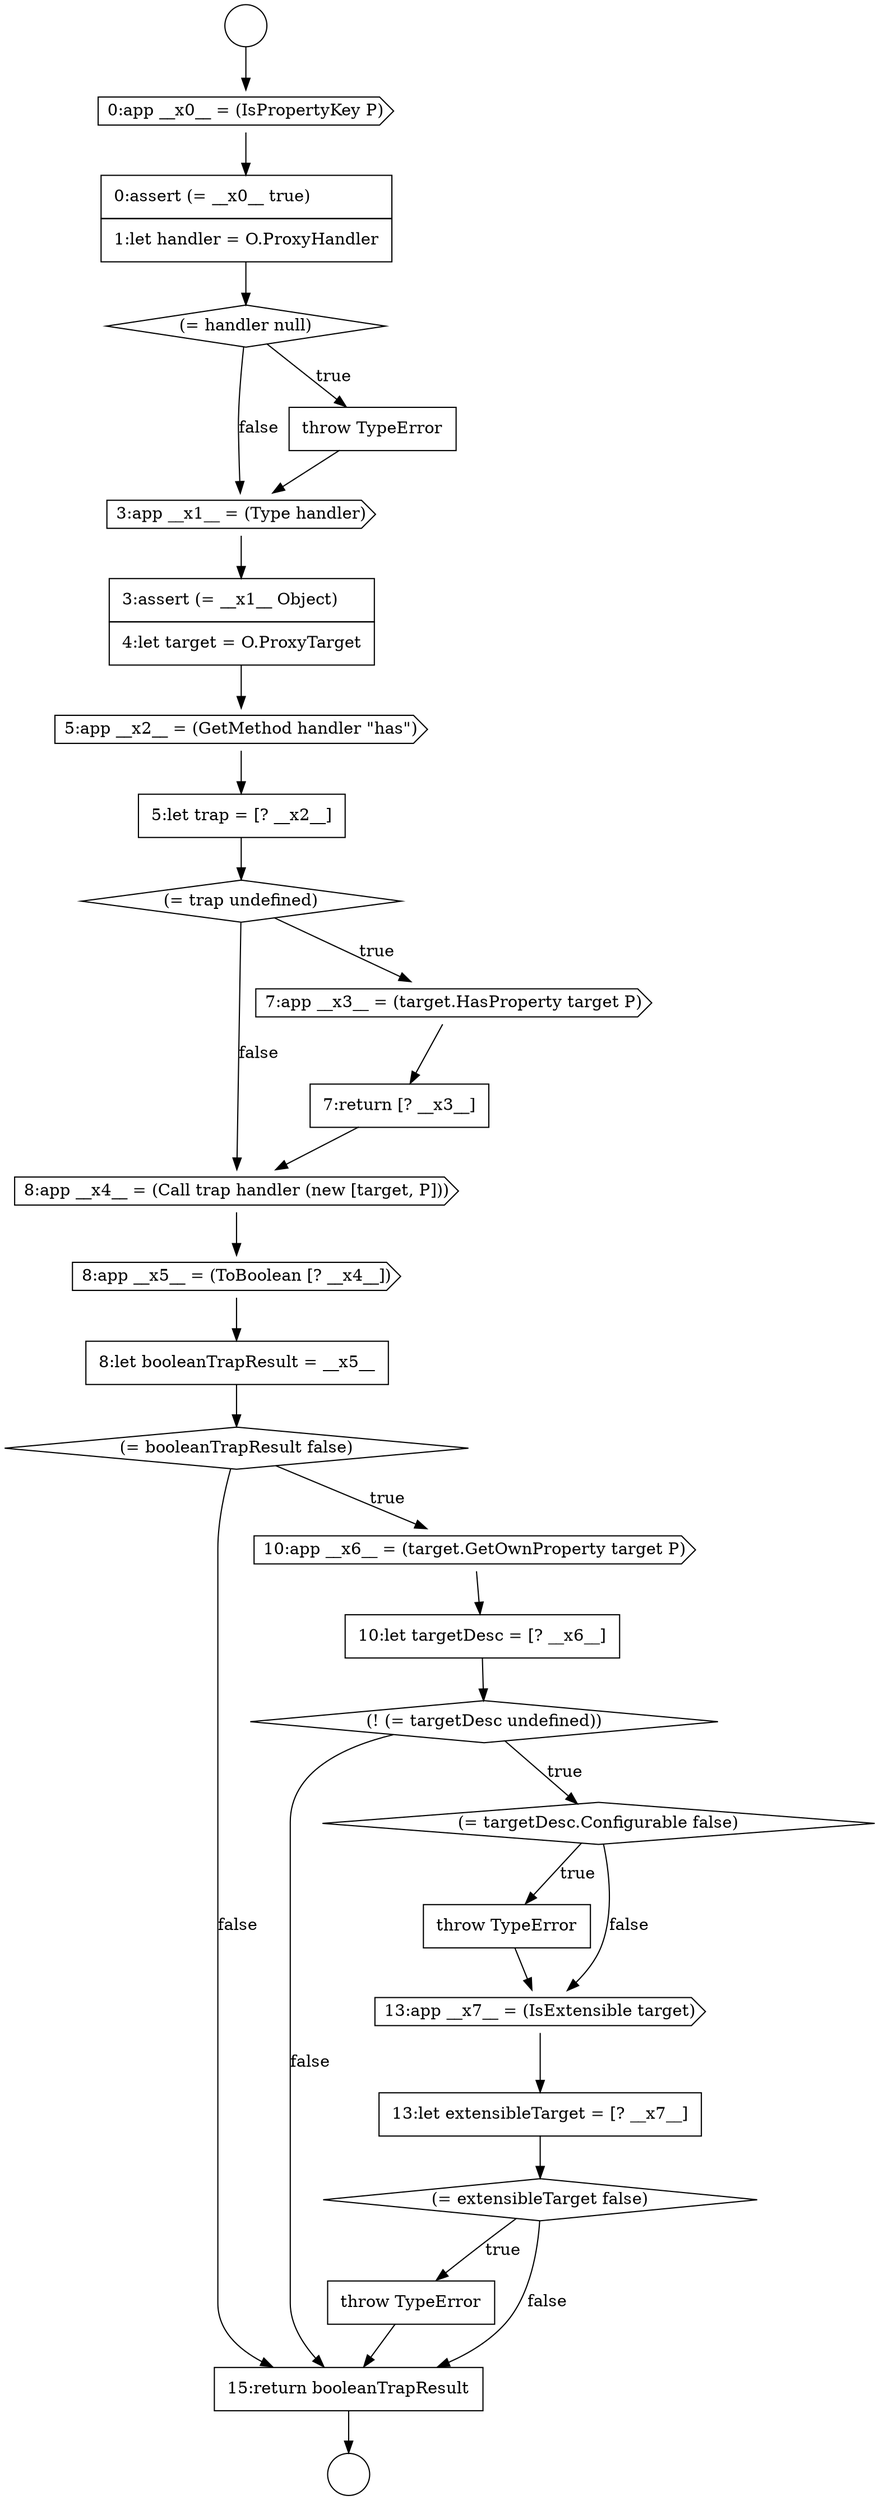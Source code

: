 digraph {
  node3053 [shape=none, margin=0, label=<<font color="black">
    <table border="0" cellborder="1" cellspacing="0" cellpadding="10">
      <tr><td align="left">throw TypeError</td></tr>
    </table>
  </font>> color="black" fillcolor="white" style=filled]
  node3040 [shape=none, margin=0, label=<<font color="black">
    <table border="0" cellborder="1" cellspacing="0" cellpadding="10">
      <tr><td align="left">7:return [? __x3__]</td></tr>
    </table>
  </font>> color="black" fillcolor="white" style=filled]
  node3036 [shape=cds, label=<<font color="black">5:app __x2__ = (GetMethod handler &quot;has&quot;)</font>> color="black" fillcolor="white" style=filled]
  node3032 [shape=diamond, label=<<font color="black">(= handler null)</font>> color="black" fillcolor="white" style=filled]
  node3042 [shape=cds, label=<<font color="black">8:app __x5__ = (ToBoolean [? __x4__])</font>> color="black" fillcolor="white" style=filled]
  node3051 [shape=none, margin=0, label=<<font color="black">
    <table border="0" cellborder="1" cellspacing="0" cellpadding="10">
      <tr><td align="left">13:let extensibleTarget = [? __x7__]</td></tr>
    </table>
  </font>> color="black" fillcolor="white" style=filled]
  node3038 [shape=diamond, label=<<font color="black">(= trap undefined)</font>> color="black" fillcolor="white" style=filled]
  node3034 [shape=cds, label=<<font color="black">3:app __x1__ = (Type handler)</font>> color="black" fillcolor="white" style=filled]
  node3041 [shape=cds, label=<<font color="black">8:app __x4__ = (Call trap handler (new [target, P]))</font>> color="black" fillcolor="white" style=filled]
  node3039 [shape=cds, label=<<font color="black">7:app __x3__ = (target.HasProperty target P)</font>> color="black" fillcolor="white" style=filled]
  node3049 [shape=none, margin=0, label=<<font color="black">
    <table border="0" cellborder="1" cellspacing="0" cellpadding="10">
      <tr><td align="left">throw TypeError</td></tr>
    </table>
  </font>> color="black" fillcolor="white" style=filled]
  node3044 [shape=diamond, label=<<font color="black">(= booleanTrapResult false)</font>> color="black" fillcolor="white" style=filled]
  node3029 [shape=circle label=" " color="black" fillcolor="white" style=filled]
  node3046 [shape=none, margin=0, label=<<font color="black">
    <table border="0" cellborder="1" cellspacing="0" cellpadding="10">
      <tr><td align="left">10:let targetDesc = [? __x6__]</td></tr>
    </table>
  </font>> color="black" fillcolor="white" style=filled]
  node3043 [shape=none, margin=0, label=<<font color="black">
    <table border="0" cellborder="1" cellspacing="0" cellpadding="10">
      <tr><td align="left">8:let booleanTrapResult = __x5__</td></tr>
    </table>
  </font>> color="black" fillcolor="white" style=filled]
  node3054 [shape=none, margin=0, label=<<font color="black">
    <table border="0" cellborder="1" cellspacing="0" cellpadding="10">
      <tr><td align="left">15:return booleanTrapResult</td></tr>
    </table>
  </font>> color="black" fillcolor="white" style=filled]
  node3037 [shape=none, margin=0, label=<<font color="black">
    <table border="0" cellborder="1" cellspacing="0" cellpadding="10">
      <tr><td align="left">5:let trap = [? __x2__]</td></tr>
    </table>
  </font>> color="black" fillcolor="white" style=filled]
  node3033 [shape=none, margin=0, label=<<font color="black">
    <table border="0" cellborder="1" cellspacing="0" cellpadding="10">
      <tr><td align="left">throw TypeError</td></tr>
    </table>
  </font>> color="black" fillcolor="white" style=filled]
  node3028 [shape=circle label=" " color="black" fillcolor="white" style=filled]
  node3050 [shape=cds, label=<<font color="black">13:app __x7__ = (IsExtensible target)</font>> color="black" fillcolor="white" style=filled]
  node3031 [shape=none, margin=0, label=<<font color="black">
    <table border="0" cellborder="1" cellspacing="0" cellpadding="10">
      <tr><td align="left">0:assert (= __x0__ true)</td></tr>
      <tr><td align="left">1:let handler = O.ProxyHandler</td></tr>
    </table>
  </font>> color="black" fillcolor="white" style=filled]
  node3048 [shape=diamond, label=<<font color="black">(= targetDesc.Configurable false)</font>> color="black" fillcolor="white" style=filled]
  node3030 [shape=cds, label=<<font color="black">0:app __x0__ = (IsPropertyKey P)</font>> color="black" fillcolor="white" style=filled]
  node3045 [shape=cds, label=<<font color="black">10:app __x6__ = (target.GetOwnProperty target P)</font>> color="black" fillcolor="white" style=filled]
  node3052 [shape=diamond, label=<<font color="black">(= extensibleTarget false)</font>> color="black" fillcolor="white" style=filled]
  node3047 [shape=diamond, label=<<font color="black">(! (= targetDesc undefined))</font>> color="black" fillcolor="white" style=filled]
  node3035 [shape=none, margin=0, label=<<font color="black">
    <table border="0" cellborder="1" cellspacing="0" cellpadding="10">
      <tr><td align="left">3:assert (= __x1__ Object)</td></tr>
      <tr><td align="left">4:let target = O.ProxyTarget</td></tr>
    </table>
  </font>> color="black" fillcolor="white" style=filled]
  node3041 -> node3042 [ color="black"]
  node3040 -> node3041 [ color="black"]
  node3054 -> node3029 [ color="black"]
  node3048 -> node3049 [label=<<font color="black">true</font>> color="black"]
  node3048 -> node3050 [label=<<font color="black">false</font>> color="black"]
  node3032 -> node3033 [label=<<font color="black">true</font>> color="black"]
  node3032 -> node3034 [label=<<font color="black">false</font>> color="black"]
  node3044 -> node3045 [label=<<font color="black">true</font>> color="black"]
  node3044 -> node3054 [label=<<font color="black">false</font>> color="black"]
  node3047 -> node3048 [label=<<font color="black">true</font>> color="black"]
  node3047 -> node3054 [label=<<font color="black">false</font>> color="black"]
  node3035 -> node3036 [ color="black"]
  node3053 -> node3054 [ color="black"]
  node3031 -> node3032 [ color="black"]
  node3039 -> node3040 [ color="black"]
  node3050 -> node3051 [ color="black"]
  node3036 -> node3037 [ color="black"]
  node3045 -> node3046 [ color="black"]
  node3034 -> node3035 [ color="black"]
  node3043 -> node3044 [ color="black"]
  node3051 -> node3052 [ color="black"]
  node3038 -> node3039 [label=<<font color="black">true</font>> color="black"]
  node3038 -> node3041 [label=<<font color="black">false</font>> color="black"]
  node3046 -> node3047 [ color="black"]
  node3030 -> node3031 [ color="black"]
  node3052 -> node3053 [label=<<font color="black">true</font>> color="black"]
  node3052 -> node3054 [label=<<font color="black">false</font>> color="black"]
  node3042 -> node3043 [ color="black"]
  node3033 -> node3034 [ color="black"]
  node3028 -> node3030 [ color="black"]
  node3037 -> node3038 [ color="black"]
  node3049 -> node3050 [ color="black"]
}

